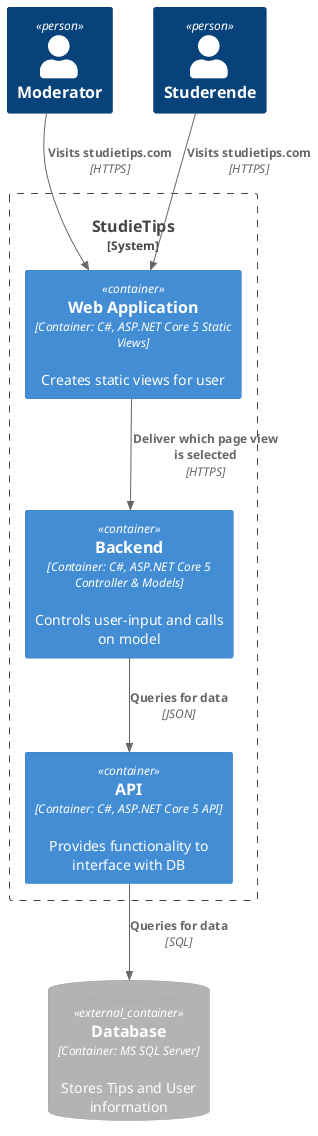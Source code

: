 @startuml Container Diagram
!include <C4/C4_Container>

'skinparam linetype ortho

'left to right direction

Person(User, "Studerende")
Person(Moderator, "Moderator")

System_Boundary(c1, "StudieTips") {
    Container(web_app, "Web Application", "Container: C#, ASP.NET Core 5 Static Views", "Creates static views for user")
    Container(Backend, "Backend", "Container: C#, ASP.NET Core 5 Controller & Models", "Controls user-input and calls on model")
    Container(API, "API", "Container: C#, ASP.NET Core 5 API", "Provides functionality to interface with DB")
}
ContainerDb_Ext(Database, "Database","Container: MS SQL Server","Stores Tips and User information")

User -[Hidden]left- Moderator
'web_app -[hidden]left- Backend

Rel_D(User,web_app, "Visits studietips.com", "HTTPS")
Rel_U(Moderator, web_app, "Visits studietips.com", "HTTPS")

Rel_D(web_app,Backend, "Deliver which page view is selected", "HTTPS")

Rel_D(Backend,API, "Queries for data", "JSON")

Rel_D(API,Database, "Queries for data", "SQL")



@enduml